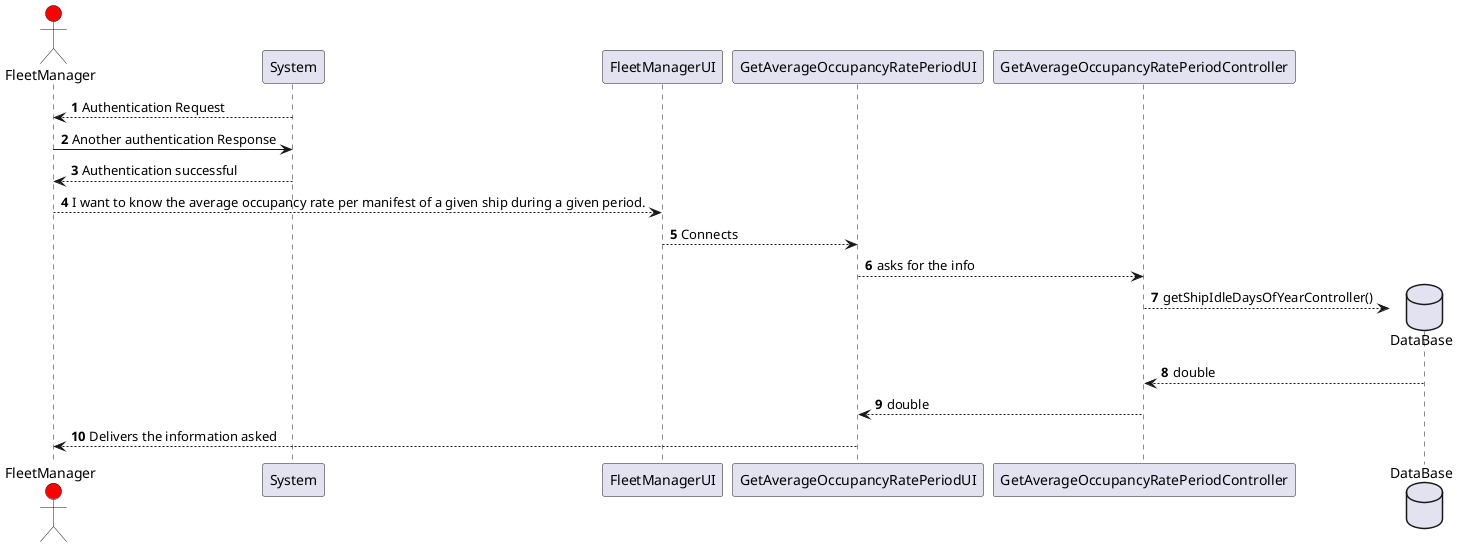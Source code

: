 @startuml

autonumber

actor FleetManager #red

System --> FleetManager: Authentication Request
FleetManager -> System : Another authentication Response
System --> FleetManager : Authentication successful
FleetManager --> FleetManagerUI : I want to know the average occupancy rate per manifest of a given ship during a given period.
FleetManagerUI --> GetAverageOccupancyRatePeriodUI : Connects
GetAverageOccupancyRatePeriodUI --> GetAverageOccupancyRatePeriodController : asks for the info
database       "DataBase"              as db
GetAverageOccupancyRatePeriodController --> db** : getShipIdleDaysOfYearController()
db --> GetAverageOccupancyRatePeriodController : double
GetAverageOccupancyRatePeriodController --> GetAverageOccupancyRatePeriodUI : double
GetAverageOccupancyRatePeriodUI --> FleetManager : Delivers the information asked

@enduml
